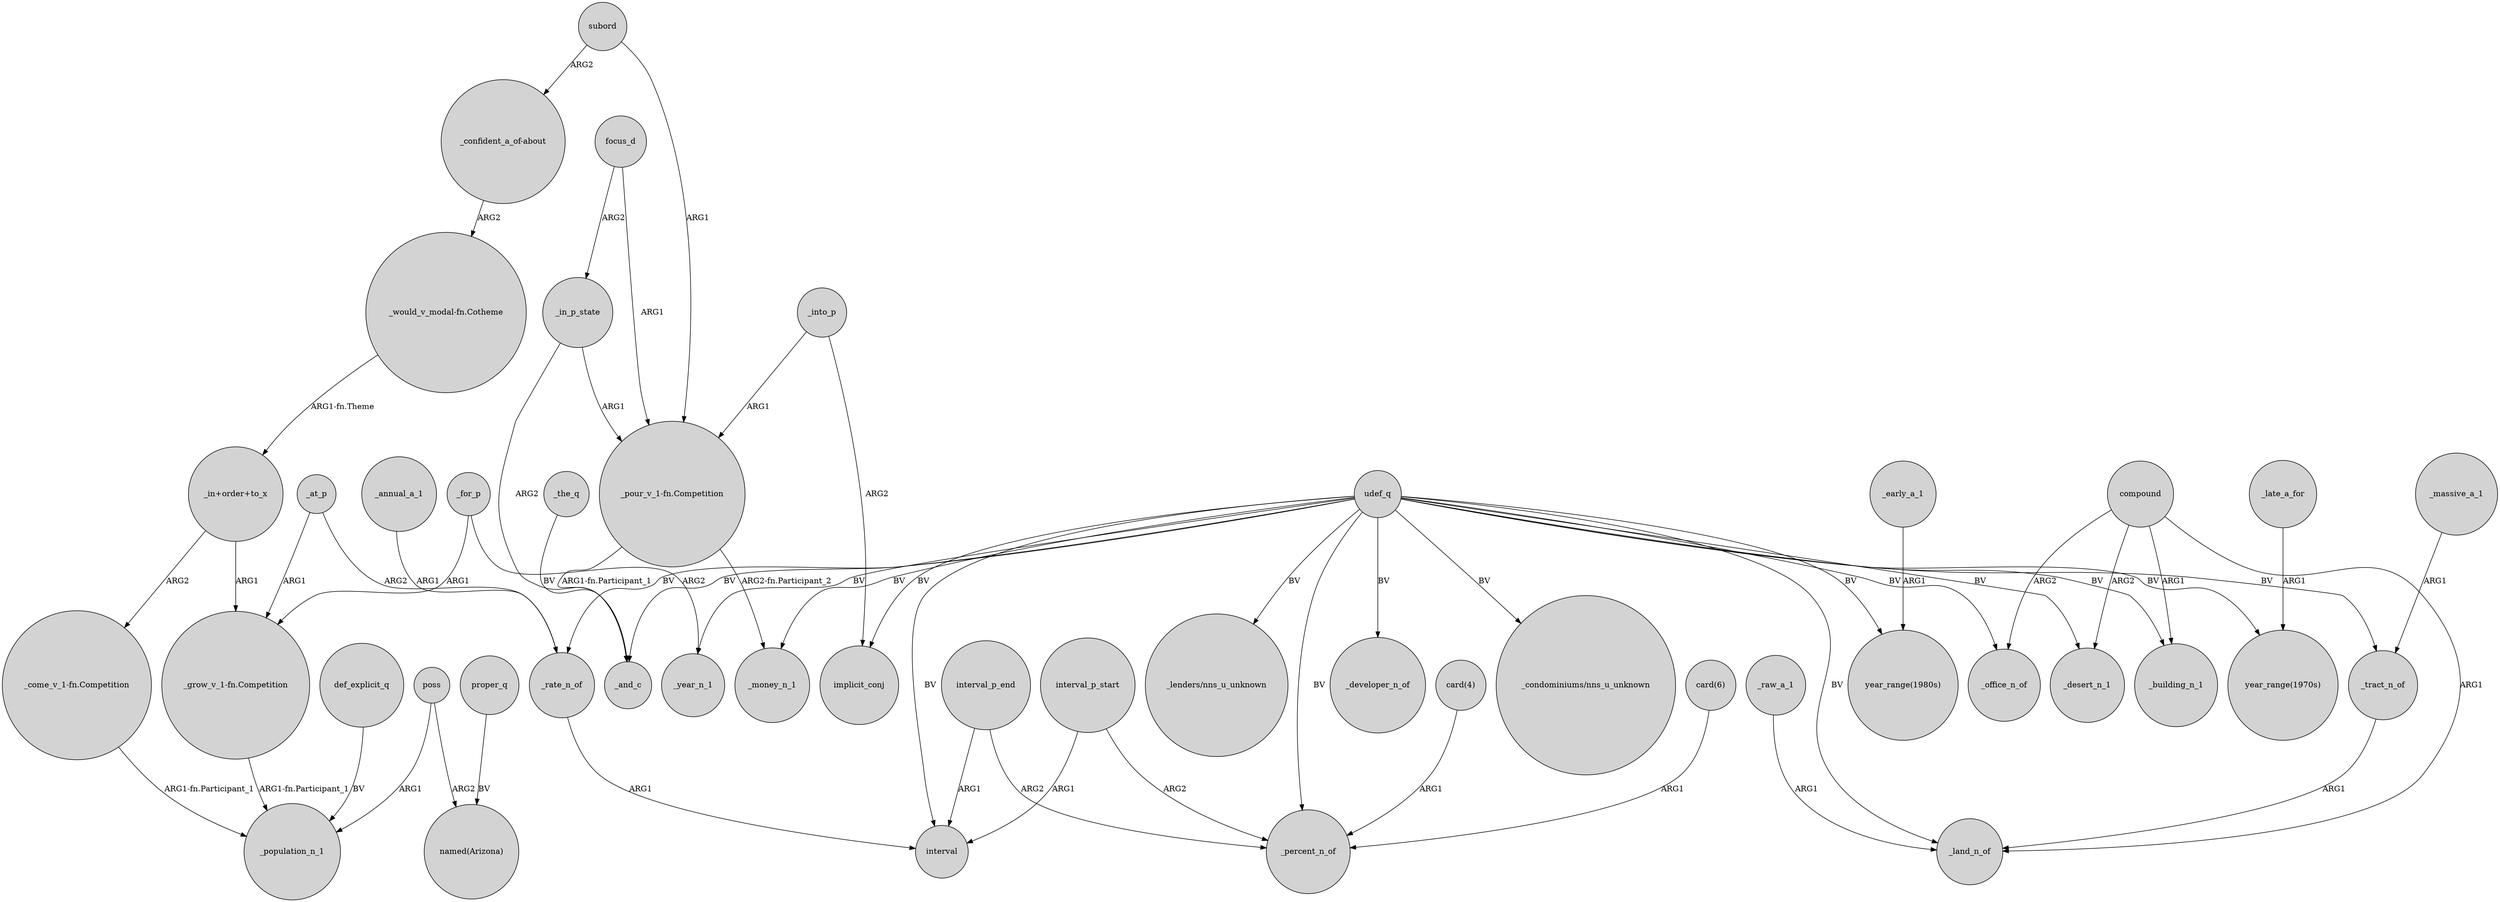 digraph {
	node [shape=circle style=filled]
	_for_p -> "_grow_v_1-fn.Competition" [label=ARG1]
	"card(4)" -> _percent_n_of [label=ARG1]
	"_pour_v_1-fn.Competition" -> _and_c [label="ARG1-fn.Participant_1"]
	focus_d -> _in_p_state [label=ARG2]
	"_would_v_modal-fn.Cotheme" -> "_in+order+to_x" [label="ARG1-fn.Theme"]
	def_explicit_q -> _population_n_1 [label=BV]
	proper_q -> "named(Arizona)" [label=BV]
	_raw_a_1 -> _land_n_of [label=ARG1]
	subord -> "_pour_v_1-fn.Competition" [label=ARG1]
	focus_d -> "_pour_v_1-fn.Competition" [label=ARG1]
	_the_q -> _and_c [label=BV]
	"_confident_a_of-about" -> "_would_v_modal-fn.Cotheme" [label=ARG2]
	"_pour_v_1-fn.Competition" -> _money_n_1 [label="ARG2-fn.Participant_2"]
	_at_p -> "_grow_v_1-fn.Competition" [label=ARG1]
	udef_q -> _building_n_1 [label=BV]
	udef_q -> interval [label=BV]
	_early_a_1 -> "year_range(1980s)" [label=ARG1]
	"_in+order+to_x" -> "_come_v_1-fn.Competition" [label=ARG2]
	udef_q -> _and_c [label=BV]
	udef_q -> _rate_n_of [label=BV]
	interval_p_start -> interval [label=ARG1]
	_annual_a_1 -> _rate_n_of [label=ARG1]
	compound -> _building_n_1 [label=ARG1]
	"card(6)" -> _percent_n_of [label=ARG1]
	udef_q -> _money_n_1 [label=BV]
	interval_p_start -> _percent_n_of [label=ARG2]
	"_come_v_1-fn.Competition" -> _population_n_1 [label="ARG1-fn.Participant_1"]
	_tract_n_of -> _land_n_of [label=ARG1]
	udef_q -> _percent_n_of [label=BV]
	udef_q -> _office_n_of [label=BV]
	_massive_a_1 -> _tract_n_of [label=ARG1]
	_rate_n_of -> interval [label=ARG1]
	_late_a_for -> "year_range(1970s)" [label=ARG1]
	_in_p_state -> "_pour_v_1-fn.Competition" [label=ARG1]
	"_in+order+to_x" -> "_grow_v_1-fn.Competition" [label=ARG1]
	compound -> _office_n_of [label=ARG2]
	"_grow_v_1-fn.Competition" -> _population_n_1 [label="ARG1-fn.Participant_1"]
	interval_p_end -> interval [label=ARG1]
	compound -> _desert_n_1 [label=ARG2]
	udef_q -> _land_n_of [label=BV]
	poss -> _population_n_1 [label=ARG1]
	_in_p_state -> _and_c [label=ARG2]
	_at_p -> _rate_n_of [label=ARG2]
	_into_p -> implicit_conj [label=ARG2]
	_into_p -> "_pour_v_1-fn.Competition" [label=ARG1]
	udef_q -> _developer_n_of [label=BV]
	udef_q -> "year_range(1980s)" [label=BV]
	udef_q -> _desert_n_1 [label=BV]
	udef_q -> _year_n_1 [label=BV]
	interval_p_end -> _percent_n_of [label=ARG2]
	_for_p -> _year_n_1 [label=ARG2]
	poss -> "named(Arizona)" [label=ARG2]
	udef_q -> "_condominiums/nns_u_unknown" [label=BV]
	subord -> "_confident_a_of-about" [label=ARG2]
	compound -> _land_n_of [label=ARG1]
	udef_q -> implicit_conj [label=BV]
	udef_q -> "year_range(1970s)" [label=BV]
	udef_q -> _tract_n_of [label=BV]
	udef_q -> "_lenders/nns_u_unknown" [label=BV]
}

